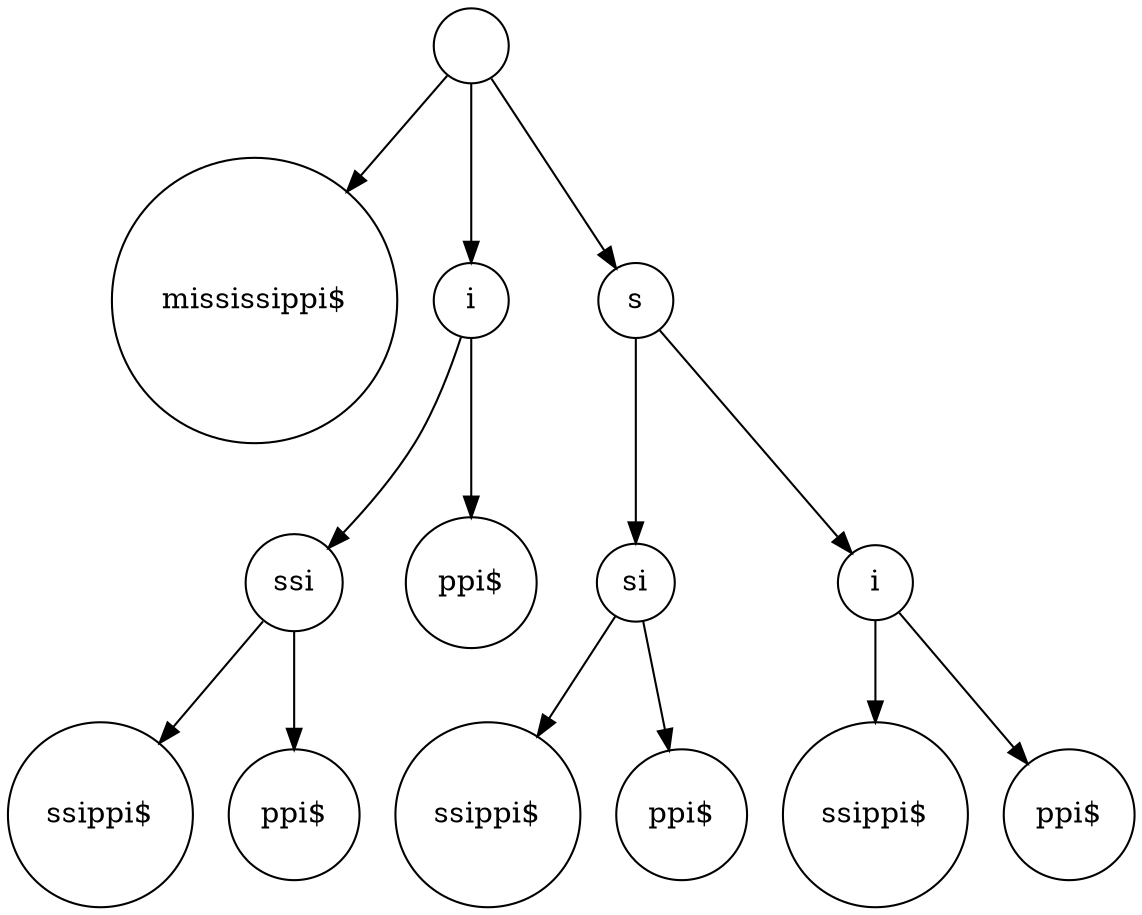 digraph suffix {
	node [shape = circle];
	0 [label= ""];
	1 [label= "mississippi$
"];
	0 -> 1;
	2 [label= "i"];
	0 -> 2;
	2 [label= "i"];
	3 [label= "ssi"];
	2 -> 3;
	3 [label= "ssi"];
	4 [label= "ssippi$
"];
	3 -> 4;
	5 [label= "ppi$
"];
	3 -> 5;
	6 [label= "ppi$
"];
	2 -> 6;
	7 [label= "s"];
	0 -> 7;
	7 [label= "s"];
	8 [label= "si"];
	7 -> 8;
	8 [label= "si"];
	9 [label= "ssippi$
"];
	8 -> 9;
	10 [label= "ppi$
"];
	8 -> 10;
	11 [label= "i"];
	7 -> 11;
	11 [label= "i"];
	12 [label= "ssippi$
"];
	11 -> 12;
	13 [label= "ppi$
"];
	11 -> 13;
}